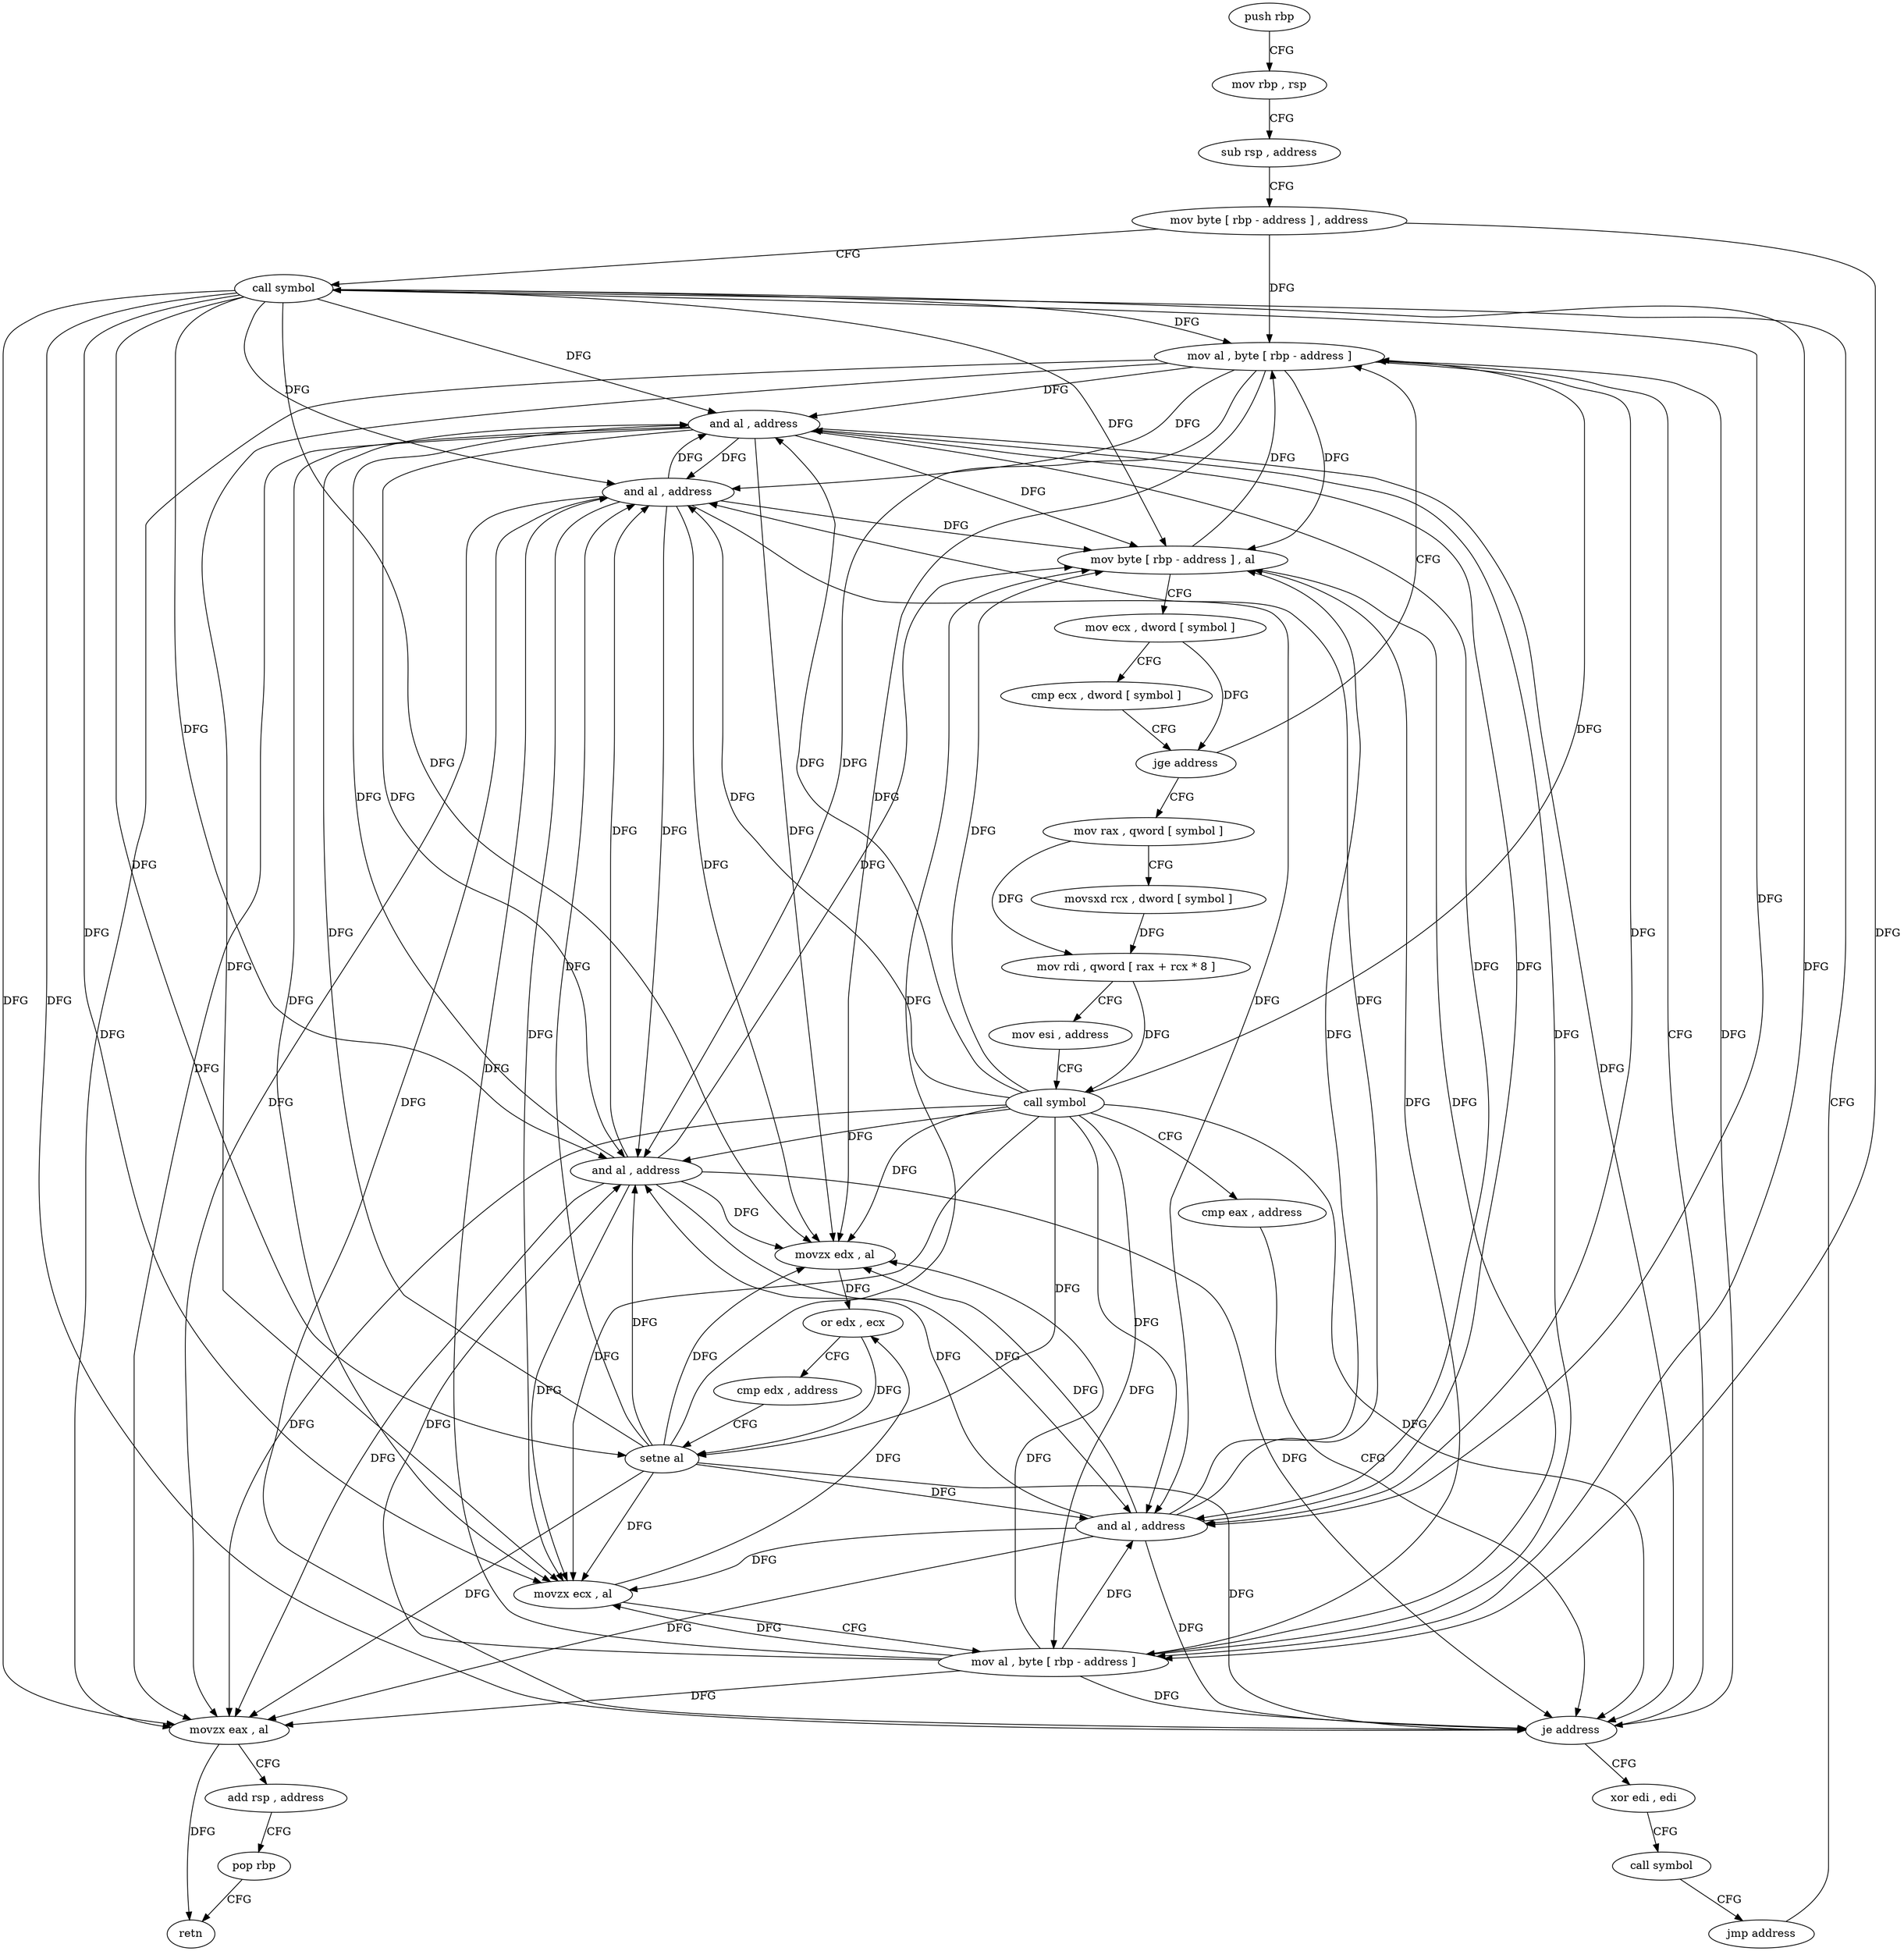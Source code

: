digraph "func" {
"4208848" [label = "push rbp" ]
"4208849" [label = "mov rbp , rsp" ]
"4208852" [label = "sub rsp , address" ]
"4208856" [label = "mov byte [ rbp - address ] , address" ]
"4208860" [label = "call symbol" ]
"4208950" [label = "mov al , byte [ rbp - address ]" ]
"4208953" [label = "and al , address" ]
"4208955" [label = "movzx eax , al" ]
"4208958" [label = "add rsp , address" ]
"4208962" [label = "pop rbp" ]
"4208963" [label = "retn" ]
"4208911" [label = "mov rax , qword [ symbol ]" ]
"4208919" [label = "movsxd rcx , dword [ symbol ]" ]
"4208927" [label = "mov rdi , qword [ rax + rcx * 8 ]" ]
"4208931" [label = "mov esi , address" ]
"4208936" [label = "call symbol" ]
"4208941" [label = "cmp eax , address" ]
"4208944" [label = "je address" ]
"4208964" [label = "xor edi , edi" ]
"4208966" [label = "call symbol" ]
"4208971" [label = "jmp address" ]
"4208865" [label = "and al , address" ]
"4208867" [label = "movzx ecx , al" ]
"4208870" [label = "mov al , byte [ rbp - address ]" ]
"4208873" [label = "and al , address" ]
"4208875" [label = "movzx edx , al" ]
"4208878" [label = "or edx , ecx" ]
"4208880" [label = "cmp edx , address" ]
"4208883" [label = "setne al" ]
"4208886" [label = "and al , address" ]
"4208888" [label = "mov byte [ rbp - address ] , al" ]
"4208891" [label = "mov ecx , dword [ symbol ]" ]
"4208898" [label = "cmp ecx , dword [ symbol ]" ]
"4208905" [label = "jge address" ]
"4208848" -> "4208849" [ label = "CFG" ]
"4208849" -> "4208852" [ label = "CFG" ]
"4208852" -> "4208856" [ label = "CFG" ]
"4208856" -> "4208860" [ label = "CFG" ]
"4208856" -> "4208870" [ label = "DFG" ]
"4208856" -> "4208950" [ label = "DFG" ]
"4208860" -> "4208865" [ label = "DFG" ]
"4208860" -> "4208867" [ label = "DFG" ]
"4208860" -> "4208870" [ label = "DFG" ]
"4208860" -> "4208873" [ label = "DFG" ]
"4208860" -> "4208875" [ label = "DFG" ]
"4208860" -> "4208883" [ label = "DFG" ]
"4208860" -> "4208886" [ label = "DFG" ]
"4208860" -> "4208888" [ label = "DFG" ]
"4208860" -> "4208950" [ label = "DFG" ]
"4208860" -> "4208953" [ label = "DFG" ]
"4208860" -> "4208955" [ label = "DFG" ]
"4208860" -> "4208944" [ label = "DFG" ]
"4208950" -> "4208953" [ label = "DFG" ]
"4208950" -> "4208865" [ label = "DFG" ]
"4208950" -> "4208867" [ label = "DFG" ]
"4208950" -> "4208873" [ label = "DFG" ]
"4208950" -> "4208875" [ label = "DFG" ]
"4208950" -> "4208886" [ label = "DFG" ]
"4208950" -> "4208888" [ label = "DFG" ]
"4208950" -> "4208955" [ label = "DFG" ]
"4208950" -> "4208944" [ label = "DFG" ]
"4208953" -> "4208955" [ label = "DFG" ]
"4208953" -> "4208865" [ label = "DFG" ]
"4208953" -> "4208867" [ label = "DFG" ]
"4208953" -> "4208873" [ label = "DFG" ]
"4208953" -> "4208875" [ label = "DFG" ]
"4208953" -> "4208886" [ label = "DFG" ]
"4208953" -> "4208888" [ label = "DFG" ]
"4208953" -> "4208944" [ label = "DFG" ]
"4208955" -> "4208958" [ label = "CFG" ]
"4208955" -> "4208963" [ label = "DFG" ]
"4208958" -> "4208962" [ label = "CFG" ]
"4208962" -> "4208963" [ label = "CFG" ]
"4208911" -> "4208919" [ label = "CFG" ]
"4208911" -> "4208927" [ label = "DFG" ]
"4208919" -> "4208927" [ label = "DFG" ]
"4208927" -> "4208931" [ label = "CFG" ]
"4208927" -> "4208936" [ label = "DFG" ]
"4208931" -> "4208936" [ label = "CFG" ]
"4208936" -> "4208941" [ label = "CFG" ]
"4208936" -> "4208865" [ label = "DFG" ]
"4208936" -> "4208867" [ label = "DFG" ]
"4208936" -> "4208873" [ label = "DFG" ]
"4208936" -> "4208875" [ label = "DFG" ]
"4208936" -> "4208886" [ label = "DFG" ]
"4208936" -> "4208888" [ label = "DFG" ]
"4208936" -> "4208953" [ label = "DFG" ]
"4208936" -> "4208955" [ label = "DFG" ]
"4208936" -> "4208870" [ label = "DFG" ]
"4208936" -> "4208883" [ label = "DFG" ]
"4208936" -> "4208950" [ label = "DFG" ]
"4208936" -> "4208944" [ label = "DFG" ]
"4208941" -> "4208944" [ label = "CFG" ]
"4208944" -> "4208964" [ label = "CFG" ]
"4208944" -> "4208950" [ label = "CFG" ]
"4208964" -> "4208966" [ label = "CFG" ]
"4208966" -> "4208971" [ label = "CFG" ]
"4208971" -> "4208860" [ label = "CFG" ]
"4208865" -> "4208867" [ label = "DFG" ]
"4208865" -> "4208873" [ label = "DFG" ]
"4208865" -> "4208875" [ label = "DFG" ]
"4208865" -> "4208886" [ label = "DFG" ]
"4208865" -> "4208888" [ label = "DFG" ]
"4208865" -> "4208953" [ label = "DFG" ]
"4208865" -> "4208955" [ label = "DFG" ]
"4208865" -> "4208944" [ label = "DFG" ]
"4208867" -> "4208870" [ label = "CFG" ]
"4208867" -> "4208878" [ label = "DFG" ]
"4208870" -> "4208873" [ label = "DFG" ]
"4208870" -> "4208865" [ label = "DFG" ]
"4208870" -> "4208867" [ label = "DFG" ]
"4208870" -> "4208875" [ label = "DFG" ]
"4208870" -> "4208886" [ label = "DFG" ]
"4208870" -> "4208888" [ label = "DFG" ]
"4208870" -> "4208953" [ label = "DFG" ]
"4208870" -> "4208955" [ label = "DFG" ]
"4208870" -> "4208944" [ label = "DFG" ]
"4208873" -> "4208875" [ label = "DFG" ]
"4208873" -> "4208865" [ label = "DFG" ]
"4208873" -> "4208867" [ label = "DFG" ]
"4208873" -> "4208886" [ label = "DFG" ]
"4208873" -> "4208888" [ label = "DFG" ]
"4208873" -> "4208953" [ label = "DFG" ]
"4208873" -> "4208955" [ label = "DFG" ]
"4208873" -> "4208944" [ label = "DFG" ]
"4208875" -> "4208878" [ label = "DFG" ]
"4208878" -> "4208880" [ label = "CFG" ]
"4208878" -> "4208883" [ label = "DFG" ]
"4208880" -> "4208883" [ label = "CFG" ]
"4208883" -> "4208886" [ label = "DFG" ]
"4208883" -> "4208865" [ label = "DFG" ]
"4208883" -> "4208867" [ label = "DFG" ]
"4208883" -> "4208873" [ label = "DFG" ]
"4208883" -> "4208875" [ label = "DFG" ]
"4208883" -> "4208888" [ label = "DFG" ]
"4208883" -> "4208953" [ label = "DFG" ]
"4208883" -> "4208955" [ label = "DFG" ]
"4208883" -> "4208944" [ label = "DFG" ]
"4208886" -> "4208888" [ label = "DFG" ]
"4208886" -> "4208865" [ label = "DFG" ]
"4208886" -> "4208867" [ label = "DFG" ]
"4208886" -> "4208873" [ label = "DFG" ]
"4208886" -> "4208875" [ label = "DFG" ]
"4208886" -> "4208953" [ label = "DFG" ]
"4208886" -> "4208955" [ label = "DFG" ]
"4208886" -> "4208944" [ label = "DFG" ]
"4208888" -> "4208891" [ label = "CFG" ]
"4208888" -> "4208870" [ label = "DFG" ]
"4208888" -> "4208950" [ label = "DFG" ]
"4208891" -> "4208898" [ label = "CFG" ]
"4208891" -> "4208905" [ label = "DFG" ]
"4208898" -> "4208905" [ label = "CFG" ]
"4208905" -> "4208950" [ label = "CFG" ]
"4208905" -> "4208911" [ label = "CFG" ]
}
